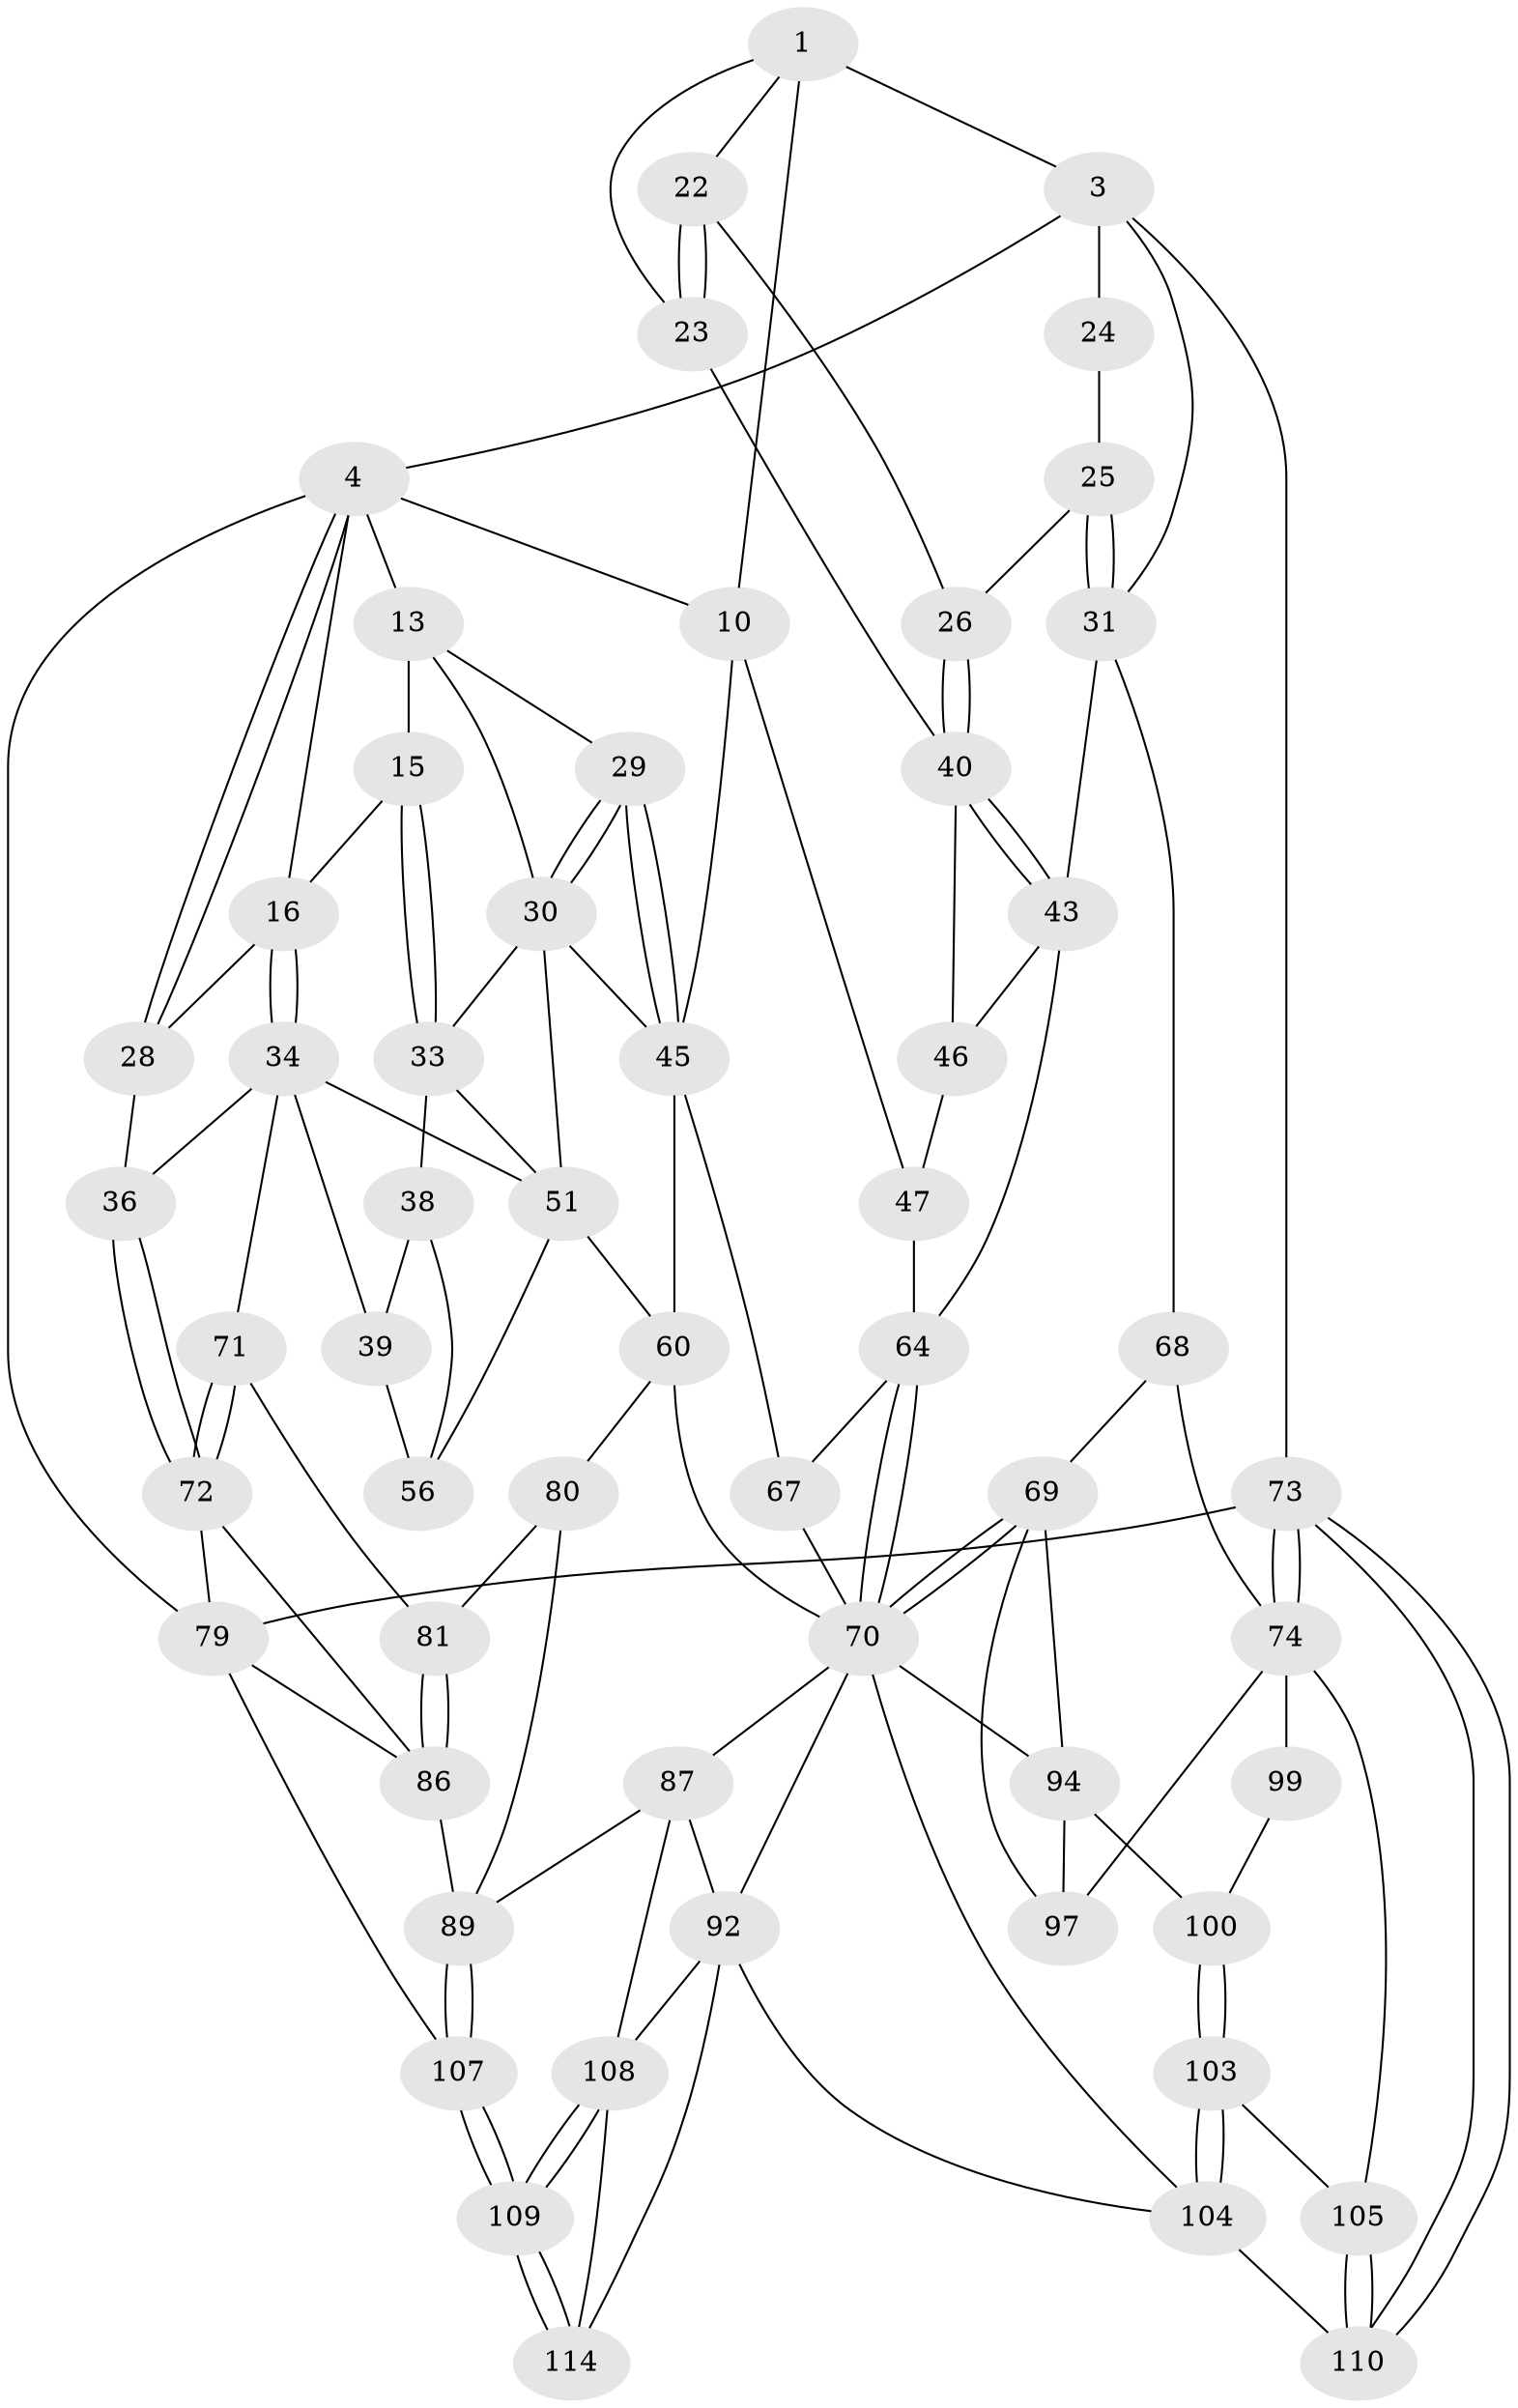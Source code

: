 // original degree distribution, {3: 0.017543859649122806, 4: 0.24561403508771928, 6: 0.22807017543859648, 5: 0.5087719298245614}
// Generated by graph-tools (version 1.1) at 2025/16/03/09/25 04:16:57]
// undirected, 57 vertices, 129 edges
graph export_dot {
graph [start="1"]
  node [color=gray90,style=filled];
  1 [pos="+0.7156038123753125+0",super="+2+8"];
  3 [pos="+1+0",super="+19"];
  4 [pos="+0+0",super="+5"];
  10 [pos="+0.6438877231207992+0.14655636112075607",super="+44"];
  13 [pos="+0.3154645286531034+0.023761822496926828",super="+18+14"];
  15 [pos="+0.1483460380995419+0.18551784487866907"];
  16 [pos="+0.09844888202653618+0.1693380045288212",super="+17"];
  22 [pos="+0.8383602583016425+0.1571374557038309"];
  23 [pos="+0.6762584492613096+0.1751986484794873"];
  24 [pos="+0.9078825827595872+0.18844251707352194"];
  25 [pos="+0.8686064834507373+0.2136909460254065"];
  26 [pos="+0.8472975259061403+0.20764250093503764"];
  28 [pos="+0+0"];
  29 [pos="+0.4200123887748163+0.22526484952726383"];
  30 [pos="+0.27542353152563287+0.23702365766119352",super="+32"];
  31 [pos="+1+0.3716552346673125",super="+42"];
  33 [pos="+0.1846321449272295+0.25511935939509706",super="+37"];
  34 [pos="+0.05836568422967464+0.20454419747096286",super="+35"];
  36 [pos="+0+0.29774751972953134"];
  38 [pos="+0.1307900581147836+0.30165620778063457",super="+55"];
  39 [pos="+0.10940317962097969+0.2963500639678294",super="+48"];
  40 [pos="+0.8060734642824635+0.26984340521998074",super="+41"];
  43 [pos="+0.8094304041353005+0.28382182414527785",super="+57"];
  45 [pos="+0.4416656096197626+0.38467656163250225",super="+53"];
  46 [pos="+0.6780482606289683+0.3641943332226137"];
  47 [pos="+0.5739802408135826+0.37078498400853216"];
  51 [pos="+0.21375008905930218+0.3820697264811998",super="+59"];
  56 [pos="+0.08941287311196125+0.3783224465934948"];
  60 [pos="+0.40315603354119844+0.4765861951429505",super="+61"];
  64 [pos="+0.7333792811673908+0.5157889211305153",super="+65"];
  67 [pos="+0.6348267083349965+0.5180182434662854"];
  68 [pos="+1+0.46788881407288185"];
  69 [pos="+0.8161568732053492+0.6051241966506554",super="+83"];
  70 [pos="+0.7740618474211522+0.5778819734352494",super="+76"];
  71 [pos="+0.04768121886239995+0.5194995601265501"];
  72 [pos="+0+0.5293248961227571",super="+78"];
  73 [pos="+1+1"];
  74 [pos="+1+1",super="+102+75"];
  79 [pos="+0+1",super="+106"];
  80 [pos="+0.21661033841169267+0.6637500647765628"];
  81 [pos="+0.05718360542318374+0.6339962951909611"];
  86 [pos="+0+0.6918653280541148",super="+101"];
  87 [pos="+0.49450241833447983+0.8017826806614637",super="+88"];
  89 [pos="+0.35249798380344993+0.789620047289076",super="+90"];
  92 [pos="+0.5067997498924658+0.8115696677656913",super="+113+93"];
  94 [pos="+0.7196360170193307+0.8169256276850037",super="+98"];
  97 [pos="+0.8211315555639667+0.6747358935723026"];
  99 [pos="+0.8568356070715584+0.7930229472813726"];
  100 [pos="+0.8202675211847699+0.835390899416999"];
  103 [pos="+0.793812418850106+0.8832645482948788"];
  104 [pos="+0.6793666099379528+0.9213742809990253",super="+111"];
  105 [pos="+0.8071056374882212+0.8871295724853026"];
  107 [pos="+0+1"];
  108 [pos="+0.3197805824350757+0.9936797355730511",super="+112"];
  109 [pos="+0.10892912547437843+1"];
  110 [pos="+1+1"];
  114 [pos="+0.32384739090785675+1"];
  1 -- 3 [weight=2];
  1 -- 22;
  1 -- 23;
  1 -- 10;
  3 -- 4;
  3 -- 73;
  3 -- 24 [weight=2];
  3 -- 31;
  4 -- 28;
  4 -- 28;
  4 -- 79;
  4 -- 16;
  4 -- 10;
  4 -- 13 [weight=2];
  10 -- 45;
  10 -- 47;
  13 -- 29;
  13 -- 30;
  13 -- 15;
  15 -- 16;
  15 -- 33;
  15 -- 33;
  16 -- 34;
  16 -- 34;
  16 -- 28;
  22 -- 23;
  22 -- 23;
  22 -- 26;
  23 -- 40;
  24 -- 25;
  25 -- 26;
  25 -- 31;
  25 -- 31;
  26 -- 40;
  26 -- 40;
  28 -- 36;
  29 -- 30;
  29 -- 30;
  29 -- 45;
  29 -- 45;
  30 -- 33;
  30 -- 51;
  30 -- 45;
  31 -- 43 [weight=2];
  31 -- 68;
  33 -- 51;
  33 -- 38 [weight=2];
  34 -- 39 [weight=2];
  34 -- 51;
  34 -- 36;
  34 -- 71;
  36 -- 72;
  36 -- 72;
  38 -- 39;
  38 -- 56;
  39 -- 56;
  40 -- 43;
  40 -- 43;
  40 -- 46;
  43 -- 64;
  43 -- 46;
  45 -- 67;
  45 -- 60;
  46 -- 47;
  47 -- 64;
  51 -- 56;
  51 -- 60;
  60 -- 80;
  60 -- 70;
  64 -- 70;
  64 -- 70;
  64 -- 67;
  67 -- 70;
  68 -- 69;
  68 -- 74;
  69 -- 70 [weight=2];
  69 -- 70;
  69 -- 97;
  69 -- 94;
  70 -- 104;
  70 -- 92;
  70 -- 87;
  70 -- 94;
  71 -- 72;
  71 -- 72;
  71 -- 81;
  72 -- 86;
  72 -- 79;
  73 -- 74;
  73 -- 74;
  73 -- 110;
  73 -- 110;
  73 -- 79;
  74 -- 105;
  74 -- 99 [weight=2];
  74 -- 97;
  79 -- 107;
  79 -- 86;
  80 -- 81;
  80 -- 89;
  81 -- 86;
  81 -- 86;
  86 -- 89;
  87 -- 92;
  87 -- 89;
  87 -- 108;
  89 -- 107;
  89 -- 107;
  92 -- 104;
  92 -- 114;
  92 -- 108;
  94 -- 97;
  94 -- 100;
  99 -- 100;
  100 -- 103;
  100 -- 103;
  103 -- 104;
  103 -- 104;
  103 -- 105;
  104 -- 110;
  105 -- 110;
  105 -- 110;
  107 -- 109;
  107 -- 109;
  108 -- 109;
  108 -- 109;
  108 -- 114;
  109 -- 114;
  109 -- 114;
}
